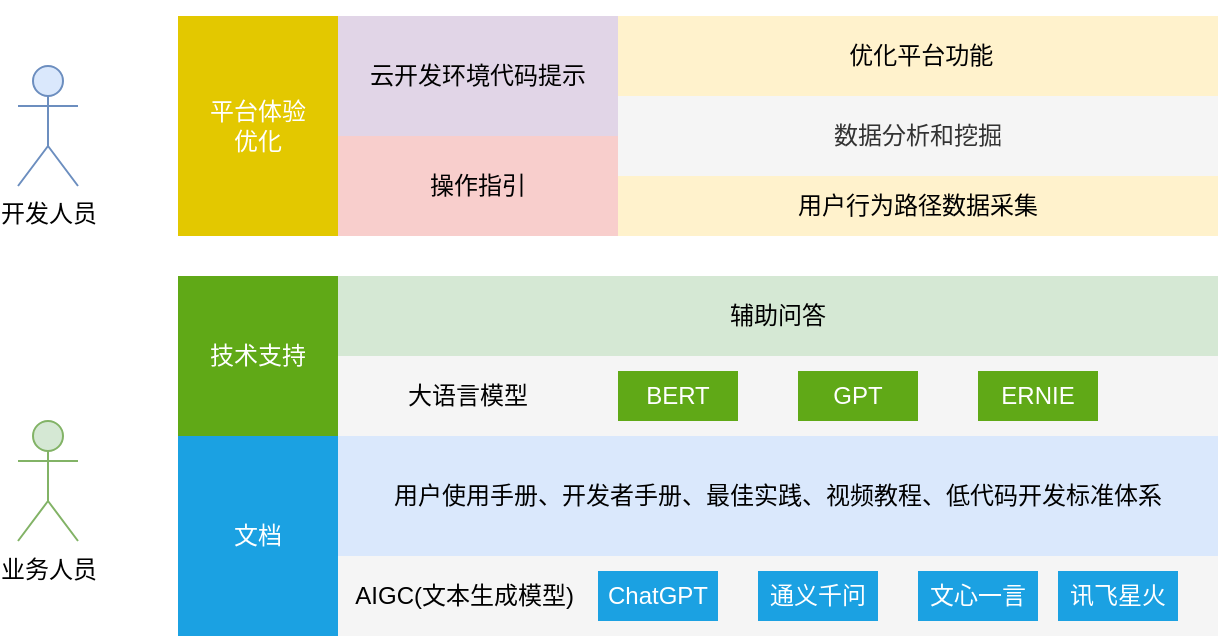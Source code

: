 <mxfile version="24.4.10" type="github">
  <diagram name="第 1 页" id="8O5h5OScacTJMluupPfA">
    <mxGraphModel dx="1373" dy="699" grid="1" gridSize="10" guides="1" tooltips="1" connect="1" arrows="1" fold="1" page="1" pageScale="1" pageWidth="827" pageHeight="1169" math="0" shadow="0">
      <root>
        <mxCell id="0" />
        <mxCell id="1" parent="0" />
        <mxCell id="eqsFsYHSdhdJB8c038Pn-1" value="文档" style="rounded=0;whiteSpace=wrap;html=1;fillColor=#1ba1e2;strokeColor=none;fontColor=#ffffff;" parent="1" vertex="1">
          <mxGeometry x="120" y="420" width="80" height="100" as="geometry" />
        </mxCell>
        <mxCell id="eqsFsYHSdhdJB8c038Pn-2" value="用户使用手册、开发者手册、最佳实践、视频教程、低代码开发标准体系" style="rounded=0;whiteSpace=wrap;html=1;fillColor=#dae8fc;strokeColor=none;" parent="1" vertex="1">
          <mxGeometry x="200" y="420" width="440" height="60" as="geometry" />
        </mxCell>
        <mxCell id="eqsFsYHSdhdJB8c038Pn-3" value="" style="rounded=0;whiteSpace=wrap;html=1;fillColor=#f5f5f5;strokeColor=none;fontColor=#333333;" parent="1" vertex="1">
          <mxGeometry x="200" y="480" width="440" height="40" as="geometry" />
        </mxCell>
        <mxCell id="eqsFsYHSdhdJB8c038Pn-4" value="AIGC(文本生成模型)&amp;nbsp;" style="text;html=1;align=center;verticalAlign=middle;whiteSpace=wrap;rounded=0;" parent="1" vertex="1">
          <mxGeometry x="200" y="485" width="130" height="30" as="geometry" />
        </mxCell>
        <mxCell id="eqsFsYHSdhdJB8c038Pn-5" value="ChatGPT" style="text;html=1;align=center;verticalAlign=middle;whiteSpace=wrap;rounded=0;fillColor=#1ba1e2;strokeColor=none;fontColor=#ffffff;" parent="1" vertex="1">
          <mxGeometry x="330" y="487.5" width="60" height="25" as="geometry" />
        </mxCell>
        <mxCell id="eqsFsYHSdhdJB8c038Pn-6" value="通义千问" style="text;html=1;align=center;verticalAlign=middle;whiteSpace=wrap;rounded=0;fillColor=#1ba1e2;strokeColor=none;fontColor=#ffffff;" parent="1" vertex="1">
          <mxGeometry x="410" y="487.5" width="60" height="25" as="geometry" />
        </mxCell>
        <mxCell id="eqsFsYHSdhdJB8c038Pn-7" value="文心一言" style="text;html=1;align=center;verticalAlign=middle;whiteSpace=wrap;rounded=0;fillColor=#1ba1e2;strokeColor=none;fontColor=#ffffff;" parent="1" vertex="1">
          <mxGeometry x="490" y="487.5" width="60" height="25" as="geometry" />
        </mxCell>
        <mxCell id="eqsFsYHSdhdJB8c038Pn-8" value="讯飞星火" style="text;html=1;align=center;verticalAlign=middle;whiteSpace=wrap;rounded=0;fillColor=#1ba1e2;strokeColor=none;fontColor=#ffffff;" parent="1" vertex="1">
          <mxGeometry x="560" y="487.5" width="60" height="25" as="geometry" />
        </mxCell>
        <mxCell id="eqsFsYHSdhdJB8c038Pn-9" value="业务人员" style="shape=umlActor;verticalLabelPosition=bottom;verticalAlign=top;html=1;outlineConnect=0;fillColor=#d5e8d4;strokeColor=#82b366;" parent="1" vertex="1">
          <mxGeometry x="40" y="412.5" width="30" height="60" as="geometry" />
        </mxCell>
        <mxCell id="eqsFsYHSdhdJB8c038Pn-11" value="开发人员" style="shape=umlActor;verticalLabelPosition=bottom;verticalAlign=top;html=1;outlineConnect=0;fillColor=#dae8fc;strokeColor=#6c8ebf;" parent="1" vertex="1">
          <mxGeometry x="40" y="235" width="30" height="60" as="geometry" />
        </mxCell>
        <mxCell id="eqsFsYHSdhdJB8c038Pn-28" value="" style="edgeStyle=orthogonalEdgeStyle;rounded=0;orthogonalLoop=1;jettySize=auto;html=1;" parent="1" target="eqsFsYHSdhdJB8c038Pn-25" edge="1">
          <mxGeometry relative="1" as="geometry">
            <mxPoint x="160.053" y="280" as="sourcePoint" />
          </mxGeometry>
        </mxCell>
        <mxCell id="eqsFsYHSdhdJB8c038Pn-15" value="" style="rounded=0;whiteSpace=wrap;html=1;fillColor=#e1d5e7;strokeColor=none;" parent="1" vertex="1">
          <mxGeometry x="200" y="210" width="140" height="60" as="geometry" />
        </mxCell>
        <mxCell id="eqsFsYHSdhdJB8c038Pn-16" value="技术支持" style="rounded=0;whiteSpace=wrap;html=1;fillColor=#60a917;strokeColor=none;fontColor=#ffffff;" parent="1" vertex="1">
          <mxGeometry x="120" y="340" width="80" height="80" as="geometry" />
        </mxCell>
        <mxCell id="eqsFsYHSdhdJB8c038Pn-17" value="" style="rounded=0;whiteSpace=wrap;html=1;strokeColor=none;" parent="1" vertex="1">
          <mxGeometry x="200" y="340" width="440" height="80" as="geometry" />
        </mxCell>
        <mxCell id="eqsFsYHSdhdJB8c038Pn-18" value="" style="rounded=0;whiteSpace=wrap;html=1;fillColor=#f5f5f5;fontColor=#333333;strokeColor=none;" parent="1" vertex="1">
          <mxGeometry x="200" y="380" width="440" height="40" as="geometry" />
        </mxCell>
        <mxCell id="eqsFsYHSdhdJB8c038Pn-19" value="辅助问答" style="rounded=0;whiteSpace=wrap;html=1;fillColor=#d5e8d4;strokeColor=none;" parent="1" vertex="1">
          <mxGeometry x="200" y="340" width="440" height="40" as="geometry" />
        </mxCell>
        <mxCell id="eqsFsYHSdhdJB8c038Pn-20" value="大语言模型" style="text;html=1;align=center;verticalAlign=middle;whiteSpace=wrap;rounded=0;" parent="1" vertex="1">
          <mxGeometry x="200" y="385" width="130" height="30" as="geometry" />
        </mxCell>
        <mxCell id="eqsFsYHSdhdJB8c038Pn-22" value="BERT" style="text;html=1;align=center;verticalAlign=middle;whiteSpace=wrap;rounded=0;fillColor=#60a917;strokeColor=none;fontColor=#ffffff;" parent="1" vertex="1">
          <mxGeometry x="340" y="387.5" width="60" height="25" as="geometry" />
        </mxCell>
        <mxCell id="eqsFsYHSdhdJB8c038Pn-23" value="GPT" style="text;html=1;align=center;verticalAlign=middle;whiteSpace=wrap;rounded=0;fillColor=#60a917;strokeColor=none;fontColor=#ffffff;" parent="1" vertex="1">
          <mxGeometry x="430" y="387.5" width="60" height="25" as="geometry" />
        </mxCell>
        <mxCell id="eqsFsYHSdhdJB8c038Pn-24" value="ERNIE" style="text;html=1;align=center;verticalAlign=middle;whiteSpace=wrap;rounded=0;fillColor=#60a917;strokeColor=none;fontColor=#ffffff;" parent="1" vertex="1">
          <mxGeometry x="520" y="387.5" width="60" height="25" as="geometry" />
        </mxCell>
        <mxCell id="eqsFsYHSdhdJB8c038Pn-25" value="&lt;font color=&quot;#ffffff&quot;&gt;平台体验&lt;/font&gt;&lt;div&gt;&lt;font color=&quot;#ffffff&quot;&gt;优化&lt;/font&gt;&lt;/div&gt;" style="rounded=0;whiteSpace=wrap;html=1;fillColor=#e3c800;strokeColor=none;fontColor=#000000;" parent="1" vertex="1">
          <mxGeometry x="120" y="210" width="80" height="110" as="geometry" />
        </mxCell>
        <mxCell id="eqsFsYHSdhdJB8c038Pn-26" value="&amp;nbsp;优化平台功能" style="rounded=0;whiteSpace=wrap;html=1;fillColor=#fff2cc;strokeColor=none;" parent="1" vertex="1">
          <mxGeometry x="340" y="210" width="300" height="40" as="geometry" />
        </mxCell>
        <mxCell id="eqsFsYHSdhdJB8c038Pn-27" value="用户行为路径数据采集" style="rounded=0;whiteSpace=wrap;html=1;fillColor=#fff2cc;strokeColor=none;" parent="1" vertex="1">
          <mxGeometry x="340" y="290" width="300" height="30" as="geometry" />
        </mxCell>
        <mxCell id="eqsFsYHSdhdJB8c038Pn-29" value="云开发环境代码提示" style="text;html=1;align=center;verticalAlign=middle;whiteSpace=wrap;rounded=0;" parent="1" vertex="1">
          <mxGeometry x="210" y="225" width="120" height="30" as="geometry" />
        </mxCell>
        <mxCell id="eqsFsYHSdhdJB8c038Pn-30" value="数据分析和挖掘" style="rounded=0;whiteSpace=wrap;html=1;fillColor=#f5f5f5;fontColor=#333333;strokeColor=none;" parent="1" vertex="1">
          <mxGeometry x="340" y="250" width="300" height="40" as="geometry" />
        </mxCell>
        <mxCell id="u_StKlFpM14kzGRllfnP-1" value="操作指引" style="rounded=0;whiteSpace=wrap;html=1;fillColor=#f8cecc;strokeColor=none;" vertex="1" parent="1">
          <mxGeometry x="200" y="270" width="140" height="50" as="geometry" />
        </mxCell>
      </root>
    </mxGraphModel>
  </diagram>
</mxfile>
